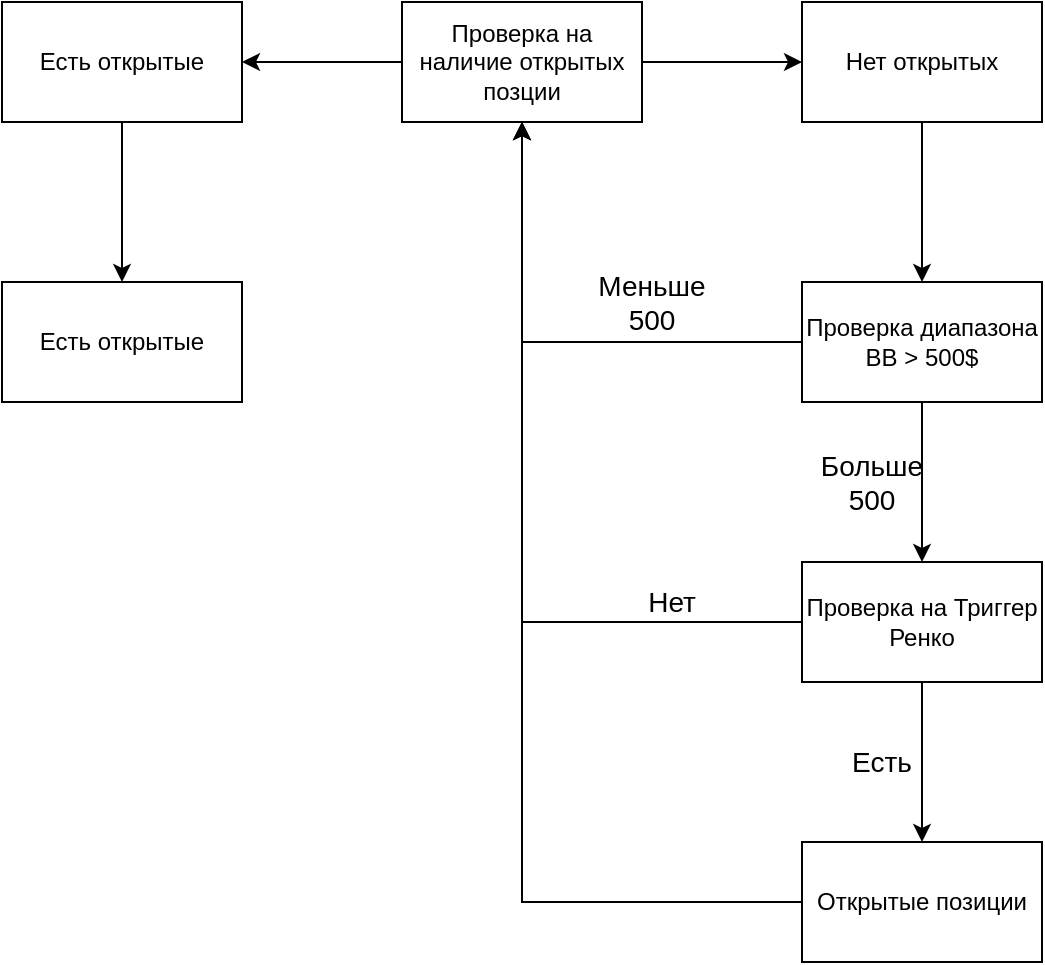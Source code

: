 <mxfile version="12.0.1" type="device" pages="1"><diagram id="L4qXmx0MKWRHr1P7-6rK" name="Page-1"><mxGraphModel dx="1038" dy="588" grid="1" gridSize="10" guides="1" tooltips="1" connect="1" arrows="1" fold="1" page="1" pageScale="1" pageWidth="850" pageHeight="1100" math="0" shadow="0"><root><mxCell id="0"/><mxCell id="1" parent="0"/><mxCell id="e2_KYWZS18e7y_k1gKmi-4" value="" style="edgeStyle=orthogonalEdgeStyle;rounded=0;orthogonalLoop=1;jettySize=auto;html=1;" edge="1" parent="1" source="e2_KYWZS18e7y_k1gKmi-2" target="e2_KYWZS18e7y_k1gKmi-3"><mxGeometry relative="1" as="geometry"/></mxCell><mxCell id="e2_KYWZS18e7y_k1gKmi-6" value="" style="edgeStyle=orthogonalEdgeStyle;rounded=0;orthogonalLoop=1;jettySize=auto;html=1;" edge="1" parent="1" source="e2_KYWZS18e7y_k1gKmi-2" target="e2_KYWZS18e7y_k1gKmi-5"><mxGeometry relative="1" as="geometry"/></mxCell><mxCell id="e2_KYWZS18e7y_k1gKmi-2" value="Проверка на наличие открытых позции" style="rounded=0;whiteSpace=wrap;html=1;" vertex="1" parent="1"><mxGeometry x="365" y="90" width="120" height="60" as="geometry"/></mxCell><mxCell id="e2_KYWZS18e7y_k1gKmi-8" value="" style="edgeStyle=orthogonalEdgeStyle;rounded=0;orthogonalLoop=1;jettySize=auto;html=1;" edge="1" parent="1" source="e2_KYWZS18e7y_k1gKmi-5" target="e2_KYWZS18e7y_k1gKmi-7"><mxGeometry relative="1" as="geometry"/></mxCell><mxCell id="e2_KYWZS18e7y_k1gKmi-5" value="Нет открытых" style="rounded=0;whiteSpace=wrap;html=1;" vertex="1" parent="1"><mxGeometry x="565" y="90" width="120" height="60" as="geometry"/></mxCell><mxCell id="e2_KYWZS18e7y_k1gKmi-12" value="" style="edgeStyle=orthogonalEdgeStyle;rounded=0;orthogonalLoop=1;jettySize=auto;html=1;entryX=0.5;entryY=1;entryDx=0;entryDy=0;" edge="1" parent="1" source="e2_KYWZS18e7y_k1gKmi-7" target="e2_KYWZS18e7y_k1gKmi-2"><mxGeometry relative="1" as="geometry"><mxPoint x="485" y="260" as="targetPoint"/></mxGeometry></mxCell><mxCell id="e2_KYWZS18e7y_k1gKmi-16" value="" style="edgeStyle=orthogonalEdgeStyle;rounded=0;orthogonalLoop=1;jettySize=auto;html=1;" edge="1" parent="1" source="e2_KYWZS18e7y_k1gKmi-7" target="e2_KYWZS18e7y_k1gKmi-15"><mxGeometry relative="1" as="geometry"/></mxCell><mxCell id="e2_KYWZS18e7y_k1gKmi-7" value="Проверка диапазона BB &amp;gt; 500$" style="rounded=0;whiteSpace=wrap;html=1;" vertex="1" parent="1"><mxGeometry x="565" y="230" width="120" height="60" as="geometry"/></mxCell><mxCell id="e2_KYWZS18e7y_k1gKmi-21" value="" style="edgeStyle=orthogonalEdgeStyle;rounded=0;orthogonalLoop=1;jettySize=auto;html=1;" edge="1" parent="1" source="e2_KYWZS18e7y_k1gKmi-15" target="e2_KYWZS18e7y_k1gKmi-20"><mxGeometry relative="1" as="geometry"/></mxCell><mxCell id="e2_KYWZS18e7y_k1gKmi-23" value="" style="edgeStyle=orthogonalEdgeStyle;rounded=0;orthogonalLoop=1;jettySize=auto;html=1;entryX=0.5;entryY=1;entryDx=0;entryDy=0;" edge="1" parent="1" source="e2_KYWZS18e7y_k1gKmi-15" target="e2_KYWZS18e7y_k1gKmi-2"><mxGeometry relative="1" as="geometry"><mxPoint x="485" y="400" as="targetPoint"/></mxGeometry></mxCell><mxCell id="e2_KYWZS18e7y_k1gKmi-15" value="Проверка на Триггер&lt;br&gt;Ренко" style="rounded=0;whiteSpace=wrap;html=1;" vertex="1" parent="1"><mxGeometry x="565" y="370" width="120" height="60" as="geometry"/></mxCell><mxCell id="e2_KYWZS18e7y_k1gKmi-27" value="" style="edgeStyle=orthogonalEdgeStyle;rounded=0;orthogonalLoop=1;jettySize=auto;html=1;entryX=0.5;entryY=1;entryDx=0;entryDy=0;" edge="1" parent="1" source="e2_KYWZS18e7y_k1gKmi-20" target="e2_KYWZS18e7y_k1gKmi-2"><mxGeometry relative="1" as="geometry"><mxPoint x="485" y="540" as="targetPoint"/></mxGeometry></mxCell><mxCell id="e2_KYWZS18e7y_k1gKmi-20" value="Открытые позиции" style="rounded=0;whiteSpace=wrap;html=1;" vertex="1" parent="1"><mxGeometry x="565" y="510" width="120" height="60" as="geometry"/></mxCell><mxCell id="e2_KYWZS18e7y_k1gKmi-29" value="" style="edgeStyle=orthogonalEdgeStyle;rounded=0;orthogonalLoop=1;jettySize=auto;html=1;" edge="1" parent="1" source="e2_KYWZS18e7y_k1gKmi-3" target="e2_KYWZS18e7y_k1gKmi-28"><mxGeometry relative="1" as="geometry"/></mxCell><mxCell id="e2_KYWZS18e7y_k1gKmi-3" value="Есть открытые" style="rounded=0;whiteSpace=wrap;html=1;" vertex="1" parent="1"><mxGeometry x="165" y="90" width="120" height="60" as="geometry"/></mxCell><mxCell id="e2_KYWZS18e7y_k1gKmi-28" value="Есть открытые" style="rounded=0;whiteSpace=wrap;html=1;" vertex="1" parent="1"><mxGeometry x="165" y="230" width="120" height="60" as="geometry"/></mxCell><mxCell id="e2_KYWZS18e7y_k1gKmi-17" value="&lt;font style=&quot;font-size: 14px&quot;&gt;Больше 500&lt;/font&gt;&lt;br&gt;" style="text;html=1;strokeColor=none;fillColor=none;align=center;verticalAlign=middle;whiteSpace=wrap;rounded=0;" vertex="1" parent="1"><mxGeometry x="580" y="320" width="40" height="20" as="geometry"/></mxCell><mxCell id="e2_KYWZS18e7y_k1gKmi-19" value="&lt;font style=&quot;font-size: 14px&quot;&gt;Меньше 500&lt;/font&gt;" style="text;html=1;strokeColor=none;fillColor=none;align=center;verticalAlign=middle;whiteSpace=wrap;rounded=0;" vertex="1" parent="1"><mxGeometry x="470" y="230" width="40" height="20" as="geometry"/></mxCell><mxCell id="e2_KYWZS18e7y_k1gKmi-24" value="&lt;font style=&quot;font-size: 14px&quot;&gt;Нет&lt;/font&gt;" style="text;html=1;strokeColor=none;fillColor=none;align=center;verticalAlign=middle;whiteSpace=wrap;rounded=0;" vertex="1" parent="1"><mxGeometry x="480" y="380" width="40" height="20" as="geometry"/></mxCell><mxCell id="e2_KYWZS18e7y_k1gKmi-25" value="&lt;font style=&quot;font-size: 14px&quot;&gt;Есть&lt;/font&gt;" style="text;html=1;strokeColor=none;fillColor=none;align=center;verticalAlign=middle;whiteSpace=wrap;rounded=0;" vertex="1" parent="1"><mxGeometry x="585" y="460" width="40" height="20" as="geometry"/></mxCell></root></mxGraphModel></diagram></mxfile>